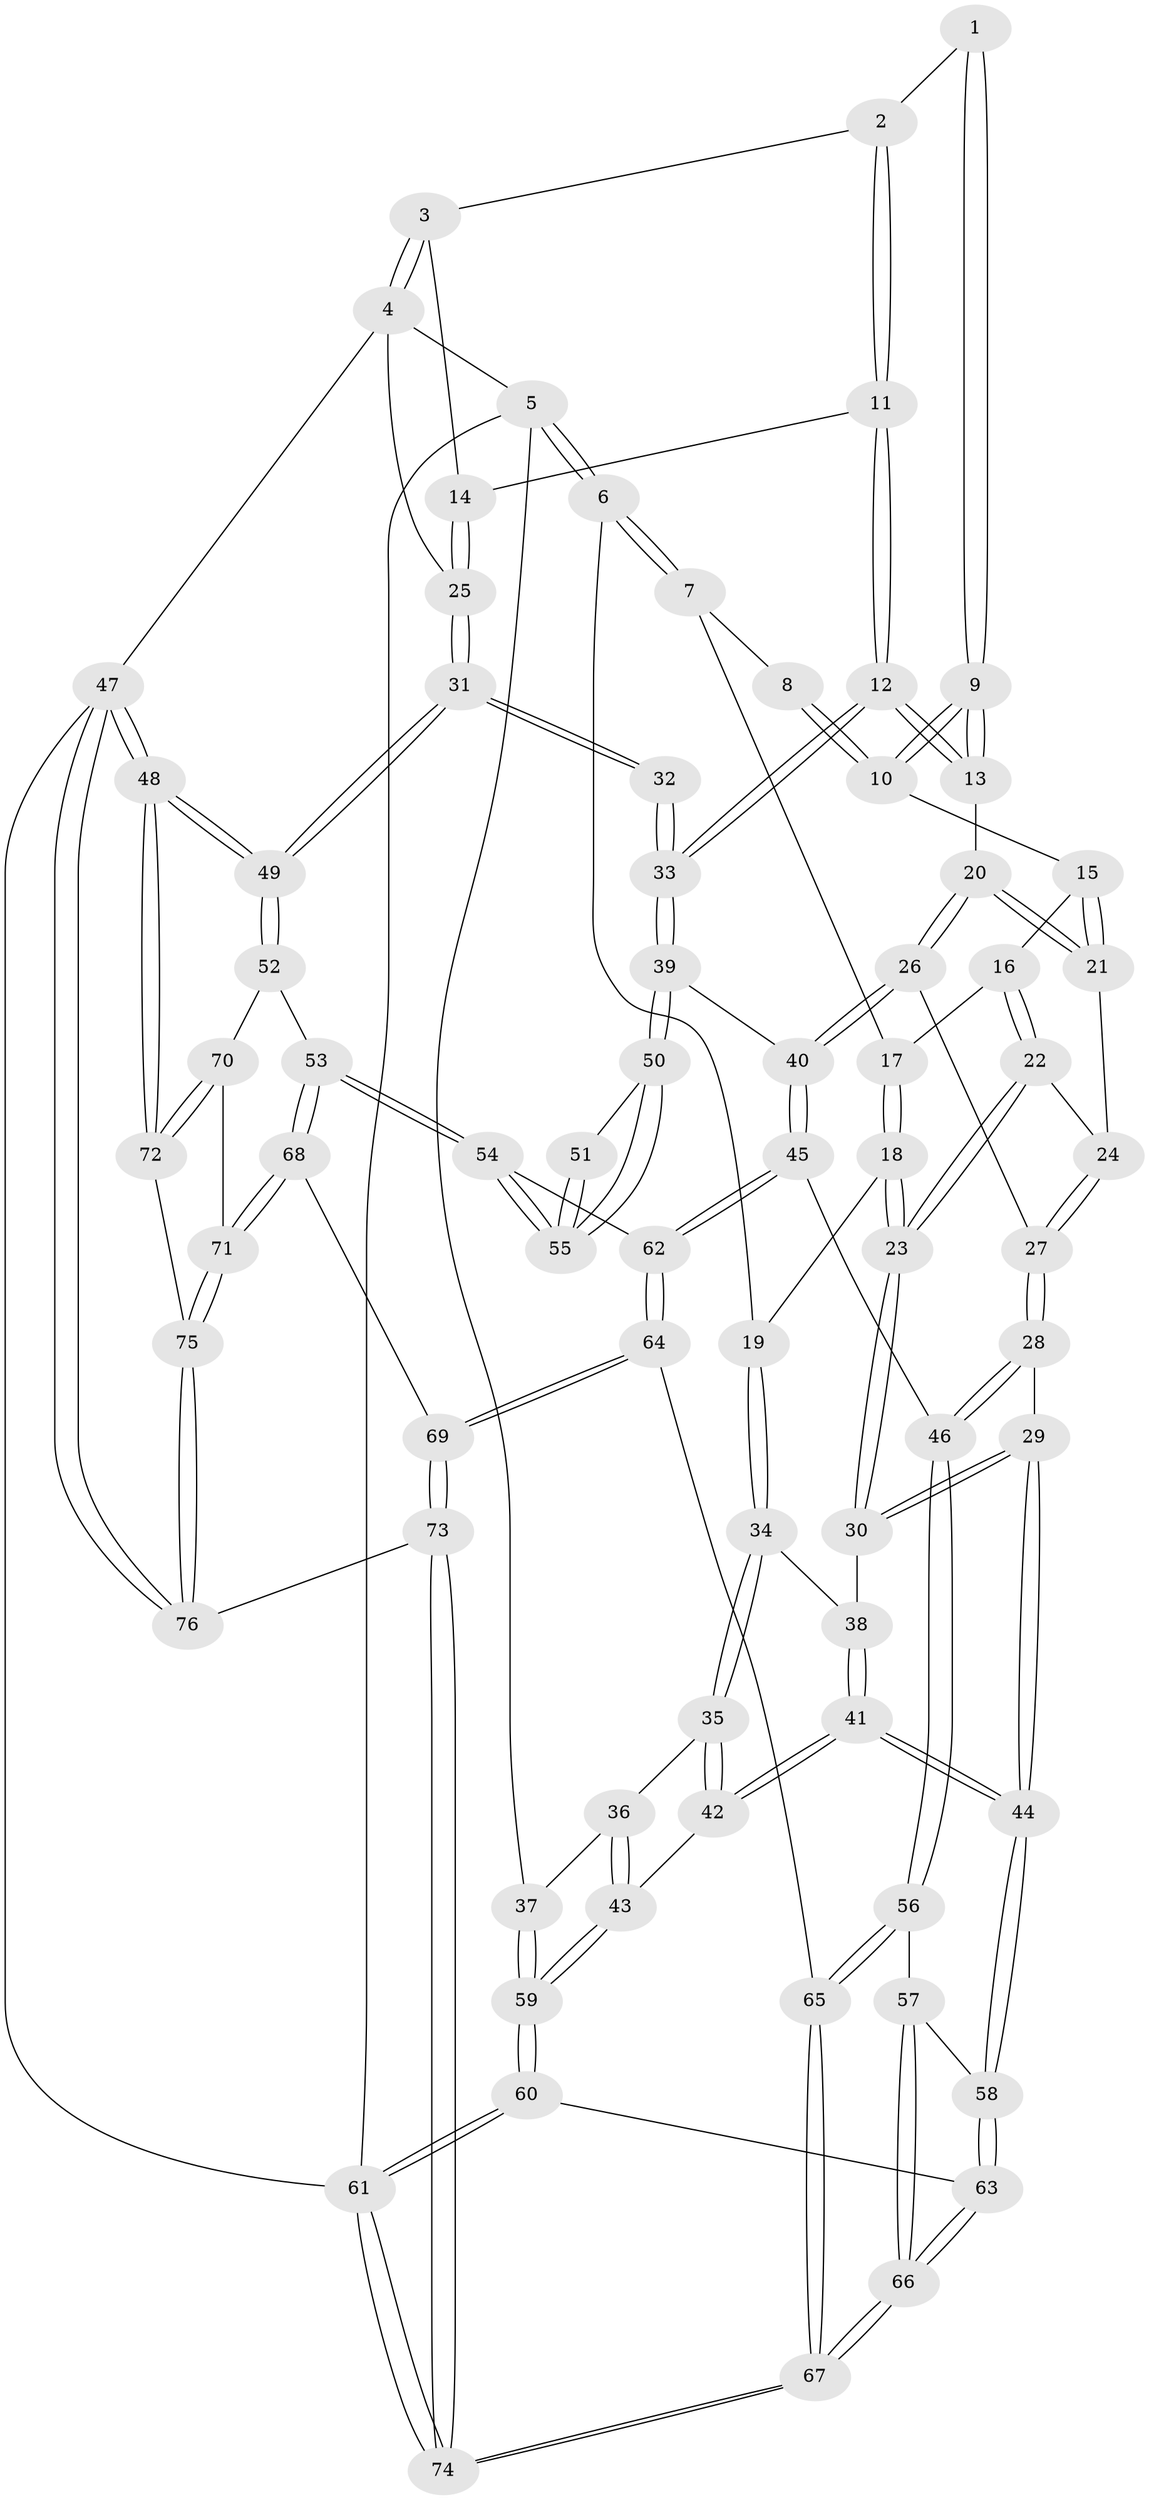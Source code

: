 // Generated by graph-tools (version 1.1) at 2025/51/03/09/25 03:51:06]
// undirected, 76 vertices, 187 edges
graph export_dot {
graph [start="1"]
  node [color=gray90,style=filled];
  1 [pos="+0.8289224960962436+0"];
  2 [pos="+0.9302464245925384+0"];
  3 [pos="+0.9409139091156591+0"];
  4 [pos="+1+0"];
  5 [pos="+0+0"];
  6 [pos="+0.08140938786915798+0"];
  7 [pos="+0.3546709309603251+0"];
  8 [pos="+0.6002273508526862+0"];
  9 [pos="+0.7648138997113836+0.1082914136564972"];
  10 [pos="+0.6021121971135256+0"];
  11 [pos="+0.8793580938095821+0.13147432642750492"];
  12 [pos="+0.8431769062397613+0.15589262619470595"];
  13 [pos="+0.766374953301953+0.12490629212522589"];
  14 [pos="+0.9200084836959374+0.10970625594713422"];
  15 [pos="+0.5724808764981926+0.05567788442002803"];
  16 [pos="+0.5174543750088126+0.09413359787077827"];
  17 [pos="+0.4539314177700128+0.027480821631205816"];
  18 [pos="+0.3465251679214+0.13461680383765579"];
  19 [pos="+0.21067910977624044+0.07450052403670467"];
  20 [pos="+0.744847320661711+0.13974094271531842"];
  21 [pos="+0.6952772218127485+0.13096673080131468"];
  22 [pos="+0.5143105088481926+0.13379537921889348"];
  23 [pos="+0.4292896633448456+0.22140593167354258"];
  24 [pos="+0.5604583894592933+0.15767759092049285"];
  25 [pos="+1+0.03904330050642643"];
  26 [pos="+0.655877294706817+0.311175410081179"];
  27 [pos="+0.6436720334600909+0.30879717655125105"];
  28 [pos="+0.45809130062834164+0.32829930654768025"];
  29 [pos="+0.43435650304859114+0.30969668893772767"];
  30 [pos="+0.4285498421680262+0.29052146090089703"];
  31 [pos="+1+0.34224552731577695"];
  32 [pos="+1+0.31241687657765627"];
  33 [pos="+0.8787605802235586+0.22166525357433428"];
  34 [pos="+0.2033141405862205+0.10235634571666025"];
  35 [pos="+0.0608197052740804+0.24570219843638436"];
  36 [pos="+0.058551436964992314+0.24554348937559875"];
  37 [pos="+0+0.19328845808928885"];
  38 [pos="+0.23494914713407744+0.24016868932272012"];
  39 [pos="+0.7516455022273633+0.3894408590623231"];
  40 [pos="+0.7005013450347913+0.3751751149900317"];
  41 [pos="+0.18130467738404665+0.3857914436910786"];
  42 [pos="+0.1677842903555247+0.3812252869548396"];
  43 [pos="+0.007481853001834716+0.425138212626817"];
  44 [pos="+0.22324160334352516+0.43345806854671326"];
  45 [pos="+0.6085509070704838+0.5192157641854354"];
  46 [pos="+0.46724990764108315+0.39556774750799323"];
  47 [pos="+1+1"];
  48 [pos="+1+1"];
  49 [pos="+1+0.580245308158457"];
  50 [pos="+0.777048905229922+0.40897212651286924"];
  51 [pos="+0.9677941402030528+0.33773883285308104"];
  52 [pos="+0.9060862830581919+0.6373974304189572"];
  53 [pos="+0.9038400801694714+0.6356410323165451"];
  54 [pos="+0.8663014442932335+0.6047953088967786"];
  55 [pos="+0.8459735540726676+0.5420660159730208"];
  56 [pos="+0.3918702445001557+0.5845653733038504"];
  57 [pos="+0.2429107649707064+0.541969830412037"];
  58 [pos="+0.23507220747202826+0.530755035474299"];
  59 [pos="+0+0.5075255257296699"];
  60 [pos="+0+0.5938019301119553"];
  61 [pos="+0+1"];
  62 [pos="+0.6026170657833873+0.606101818270905"];
  63 [pos="+0+0.6013300223388145"];
  64 [pos="+0.5188609755796887+0.6941124779313352"];
  65 [pos="+0.44153947658889237+0.6348484140382988"];
  66 [pos="+0.164841879547523+0.7823773365815252"];
  67 [pos="+0.17063705918897407+0.7960223315451709"];
  68 [pos="+0.5901796336502844+0.7542370099120835"];
  69 [pos="+0.5192651810506725+0.699640156031672"];
  70 [pos="+0.8864197489484917+0.6883719031821343"];
  71 [pos="+0.6846551357806149+0.832296728349203"];
  72 [pos="+0.9094160029390788+0.874890917992974"];
  73 [pos="+0.2589471383578385+1"];
  74 [pos="+0.25672258837905515+1"];
  75 [pos="+0.7101055133672817+0.9461380791634754"];
  76 [pos="+0.6643314519059589+1"];
  1 -- 2;
  1 -- 9;
  1 -- 9;
  2 -- 3;
  2 -- 11;
  2 -- 11;
  3 -- 4;
  3 -- 4;
  3 -- 14;
  4 -- 5;
  4 -- 25;
  4 -- 47;
  5 -- 6;
  5 -- 6;
  5 -- 37;
  5 -- 61;
  6 -- 7;
  6 -- 7;
  6 -- 19;
  7 -- 8;
  7 -- 17;
  8 -- 10;
  8 -- 10;
  9 -- 10;
  9 -- 10;
  9 -- 13;
  9 -- 13;
  10 -- 15;
  11 -- 12;
  11 -- 12;
  11 -- 14;
  12 -- 13;
  12 -- 13;
  12 -- 33;
  12 -- 33;
  13 -- 20;
  14 -- 25;
  14 -- 25;
  15 -- 16;
  15 -- 21;
  15 -- 21;
  16 -- 17;
  16 -- 22;
  16 -- 22;
  17 -- 18;
  17 -- 18;
  18 -- 19;
  18 -- 23;
  18 -- 23;
  19 -- 34;
  19 -- 34;
  20 -- 21;
  20 -- 21;
  20 -- 26;
  20 -- 26;
  21 -- 24;
  22 -- 23;
  22 -- 23;
  22 -- 24;
  23 -- 30;
  23 -- 30;
  24 -- 27;
  24 -- 27;
  25 -- 31;
  25 -- 31;
  26 -- 27;
  26 -- 40;
  26 -- 40;
  27 -- 28;
  27 -- 28;
  28 -- 29;
  28 -- 46;
  28 -- 46;
  29 -- 30;
  29 -- 30;
  29 -- 44;
  29 -- 44;
  30 -- 38;
  31 -- 32;
  31 -- 32;
  31 -- 49;
  31 -- 49;
  32 -- 33;
  32 -- 33;
  33 -- 39;
  33 -- 39;
  34 -- 35;
  34 -- 35;
  34 -- 38;
  35 -- 36;
  35 -- 42;
  35 -- 42;
  36 -- 37;
  36 -- 43;
  36 -- 43;
  37 -- 59;
  37 -- 59;
  38 -- 41;
  38 -- 41;
  39 -- 40;
  39 -- 50;
  39 -- 50;
  40 -- 45;
  40 -- 45;
  41 -- 42;
  41 -- 42;
  41 -- 44;
  41 -- 44;
  42 -- 43;
  43 -- 59;
  43 -- 59;
  44 -- 58;
  44 -- 58;
  45 -- 46;
  45 -- 62;
  45 -- 62;
  46 -- 56;
  46 -- 56;
  47 -- 48;
  47 -- 48;
  47 -- 76;
  47 -- 76;
  47 -- 61;
  48 -- 49;
  48 -- 49;
  48 -- 72;
  48 -- 72;
  49 -- 52;
  49 -- 52;
  50 -- 51;
  50 -- 55;
  50 -- 55;
  51 -- 55;
  51 -- 55;
  52 -- 53;
  52 -- 70;
  53 -- 54;
  53 -- 54;
  53 -- 68;
  53 -- 68;
  54 -- 55;
  54 -- 55;
  54 -- 62;
  56 -- 57;
  56 -- 65;
  56 -- 65;
  57 -- 58;
  57 -- 66;
  57 -- 66;
  58 -- 63;
  58 -- 63;
  59 -- 60;
  59 -- 60;
  60 -- 61;
  60 -- 61;
  60 -- 63;
  61 -- 74;
  61 -- 74;
  62 -- 64;
  62 -- 64;
  63 -- 66;
  63 -- 66;
  64 -- 65;
  64 -- 69;
  64 -- 69;
  65 -- 67;
  65 -- 67;
  66 -- 67;
  66 -- 67;
  67 -- 74;
  67 -- 74;
  68 -- 69;
  68 -- 71;
  68 -- 71;
  69 -- 73;
  69 -- 73;
  70 -- 71;
  70 -- 72;
  70 -- 72;
  71 -- 75;
  71 -- 75;
  72 -- 75;
  73 -- 74;
  73 -- 74;
  73 -- 76;
  75 -- 76;
  75 -- 76;
}
